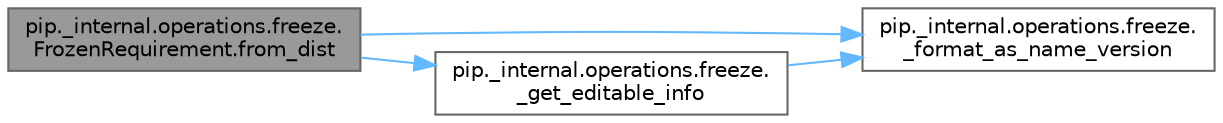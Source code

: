 digraph "pip._internal.operations.freeze.FrozenRequirement.from_dist"
{
 // LATEX_PDF_SIZE
  bgcolor="transparent";
  edge [fontname=Helvetica,fontsize=10,labelfontname=Helvetica,labelfontsize=10];
  node [fontname=Helvetica,fontsize=10,shape=box,height=0.2,width=0.4];
  rankdir="LR";
  Node1 [id="Node000001",label="pip._internal.operations.freeze.\lFrozenRequirement.from_dist",height=0.2,width=0.4,color="gray40", fillcolor="grey60", style="filled", fontcolor="black",tooltip=" "];
  Node1 -> Node2 [id="edge1_Node000001_Node000002",color="steelblue1",style="solid",tooltip=" "];
  Node2 [id="Node000002",label="pip._internal.operations.freeze.\l_format_as_name_version",height=0.2,width=0.4,color="grey40", fillcolor="white", style="filled",URL="$namespacepip_1_1__internal_1_1operations_1_1freeze.html#a6459dcd45b9829542dc6546fd7af1a03",tooltip=" "];
  Node1 -> Node3 [id="edge2_Node000001_Node000003",color="steelblue1",style="solid",tooltip=" "];
  Node3 [id="Node000003",label="pip._internal.operations.freeze.\l_get_editable_info",height=0.2,width=0.4,color="grey40", fillcolor="white", style="filled",URL="$namespacepip_1_1__internal_1_1operations_1_1freeze.html#a214f67a14ef70a58fb181ff0c8cb8b3b",tooltip=" "];
  Node3 -> Node2 [id="edge3_Node000003_Node000002",color="steelblue1",style="solid",tooltip=" "];
}
